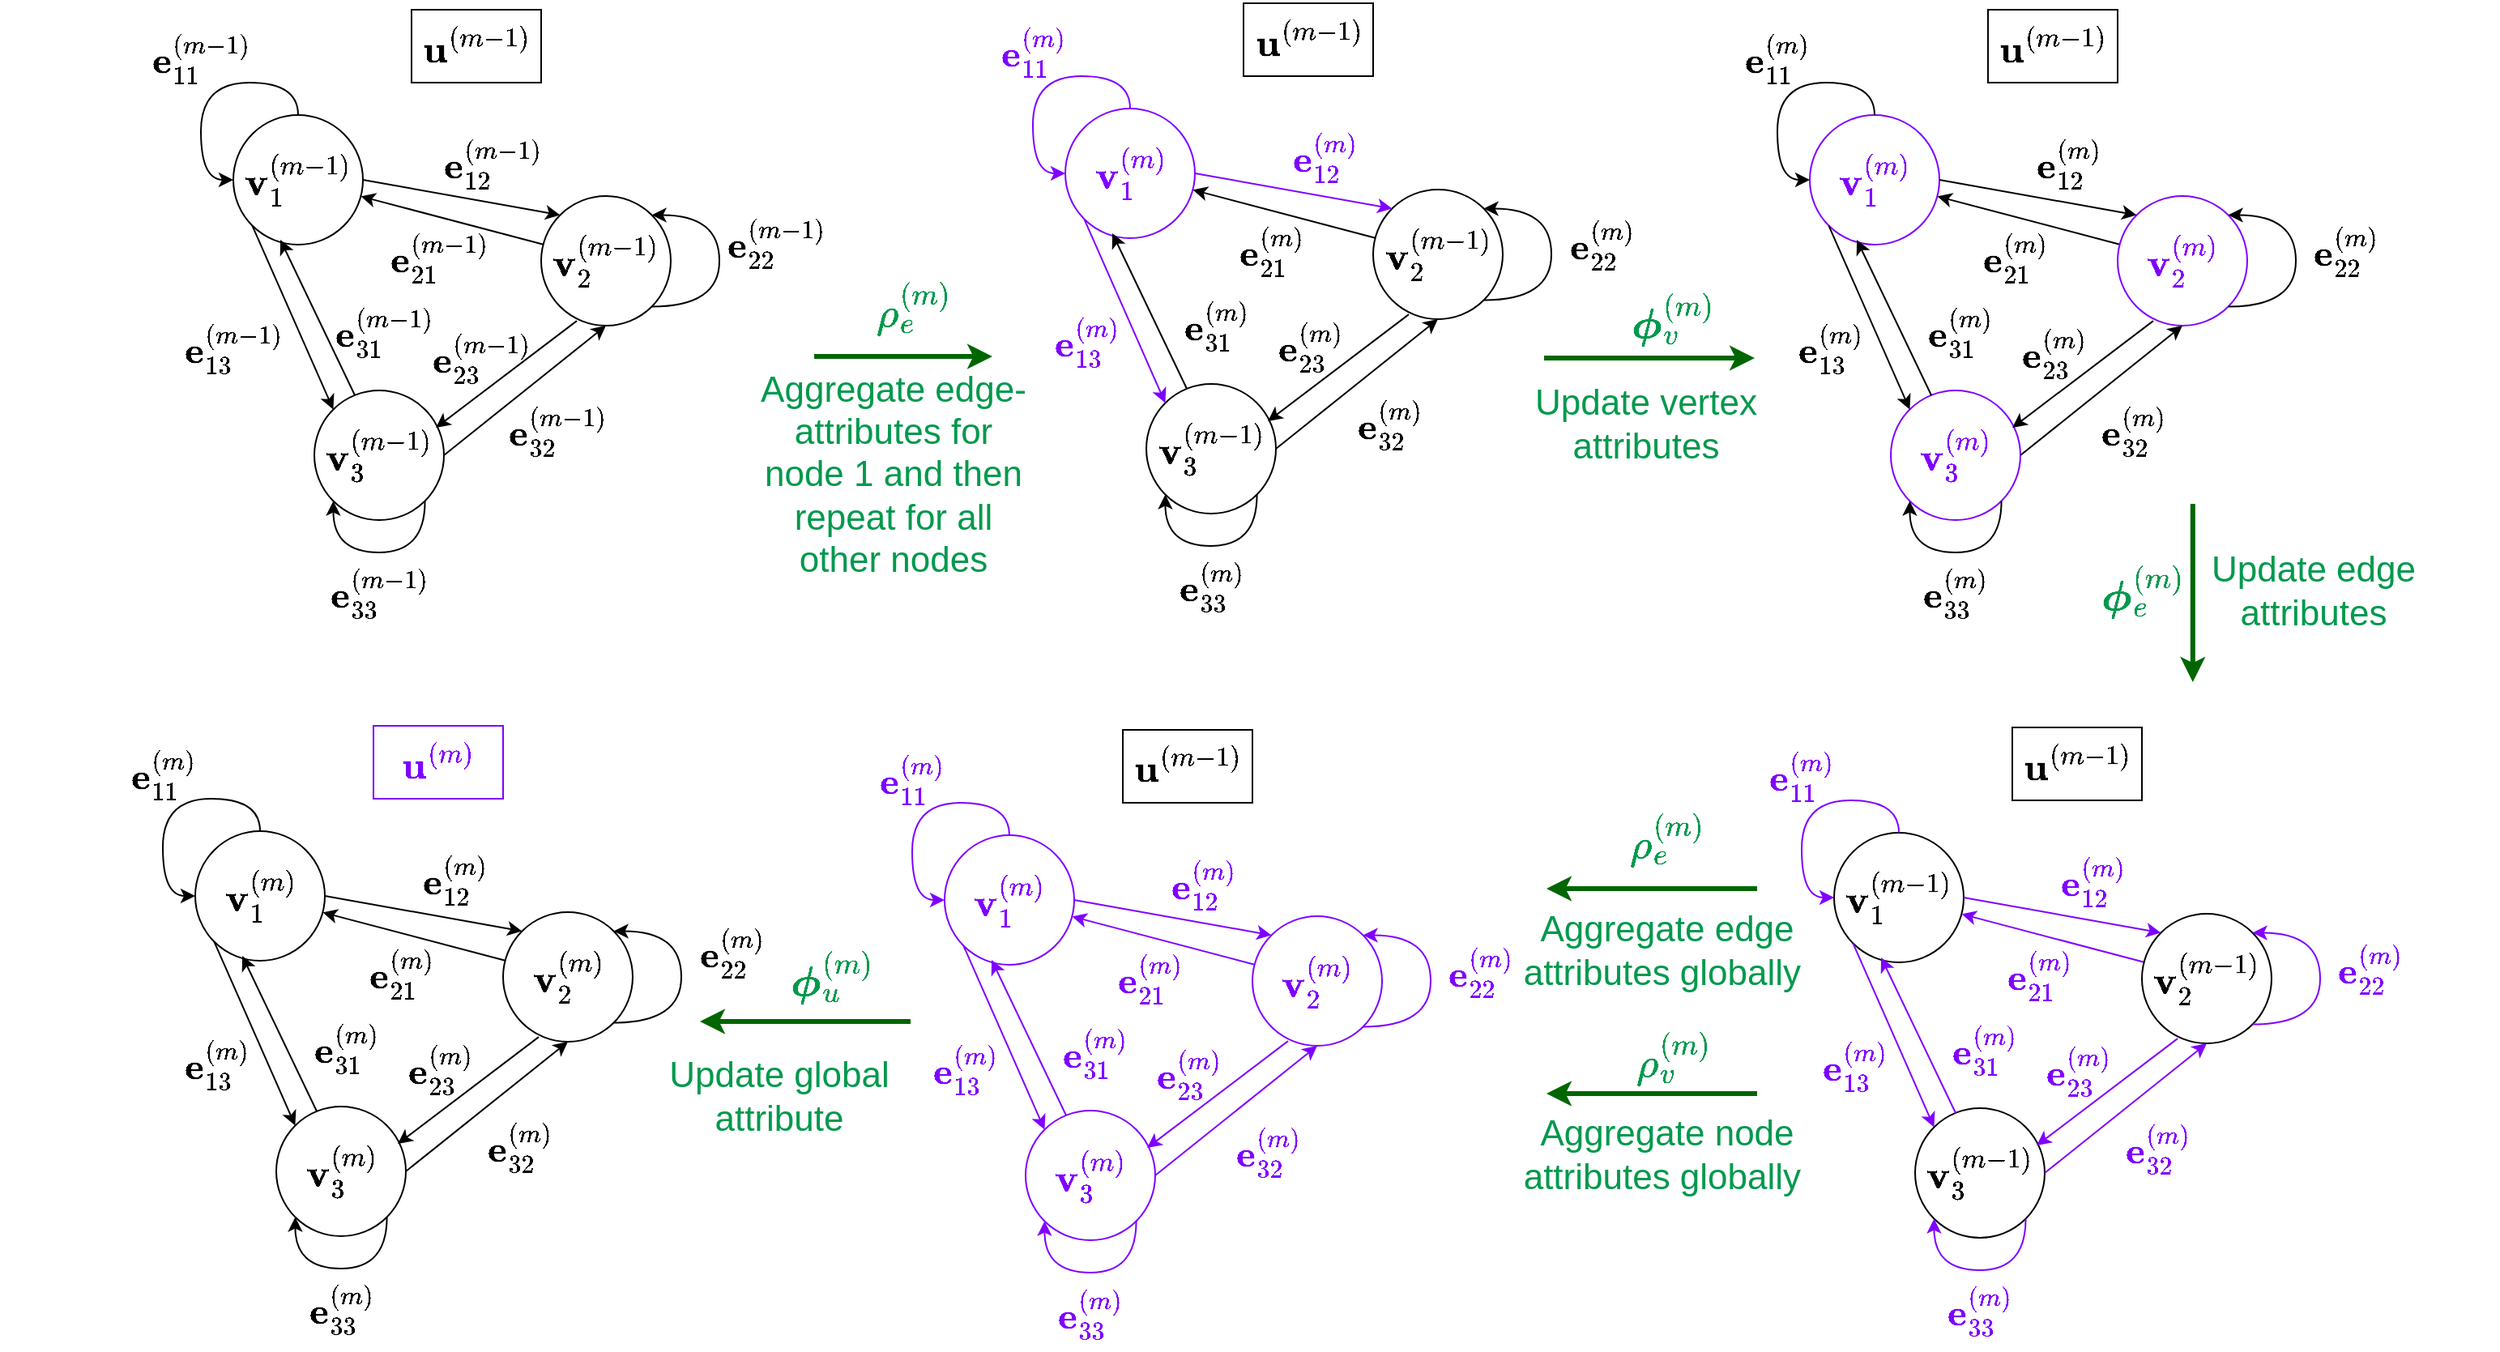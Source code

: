 <mxfile version="24.4.10" type="github">
  <diagram name="Page-1" id="AZxy98ZEpMkgl1GvsWEb">
    <mxGraphModel dx="2534" dy="858" grid="1" gridSize="10" guides="1" tooltips="1" connect="1" arrows="1" fold="1" page="1" pageScale="1" pageWidth="1100" pageHeight="850" math="0" shadow="0">
      <root>
        <mxCell id="0" />
        <mxCell id="1" parent="0" />
        <mxCell id="-Onj6DRPe2gzHji-W2CH-1" value="&lt;font style=&quot;font-size: 20px;&quot;&gt;$$\mathbf{v}^{(m-1)}_1&lt;br&gt;$$&lt;/font&gt;" style="ellipse;whiteSpace=wrap;html=1;aspect=fixed;" vertex="1" parent="1">
          <mxGeometry x="140" y="290" width="80" height="80" as="geometry" />
        </mxCell>
        <mxCell id="-Onj6DRPe2gzHji-W2CH-2" value="" style="rounded=0;orthogonalLoop=1;jettySize=auto;html=1;" edge="1" parent="1" source="-Onj6DRPe2gzHji-W2CH-3" target="-Onj6DRPe2gzHji-W2CH-1">
          <mxGeometry relative="1" as="geometry" />
        </mxCell>
        <mxCell id="-Onj6DRPe2gzHji-W2CH-3" value="&lt;font style=&quot;font-size: 20px;&quot;&gt;$$\mathbf{v}^{(m-1)}&lt;br&gt;_2$$&lt;/font&gt;" style="ellipse;whiteSpace=wrap;html=1;aspect=fixed;" vertex="1" parent="1">
          <mxGeometry x="330" y="340" width="80" height="80" as="geometry" />
        </mxCell>
        <mxCell id="-Onj6DRPe2gzHji-W2CH-4" value="&lt;font style=&quot;font-size: 20px;&quot;&gt;$$\mathbf{v}^{(m-1)}&lt;br&gt;_3$$&lt;/font&gt;" style="ellipse;whiteSpace=wrap;html=1;aspect=fixed;" vertex="1" parent="1">
          <mxGeometry x="190" y="460" width="80" height="80" as="geometry" />
        </mxCell>
        <mxCell id="-Onj6DRPe2gzHji-W2CH-5" style="edgeStyle=orthogonalEdgeStyle;orthogonalLoop=1;jettySize=auto;html=1;exitX=0.5;exitY=0;exitDx=0;exitDy=0;entryX=0;entryY=0.5;entryDx=0;entryDy=0;curved=1;" edge="1" parent="1" source="-Onj6DRPe2gzHji-W2CH-1" target="-Onj6DRPe2gzHji-W2CH-1">
          <mxGeometry relative="1" as="geometry">
            <Array as="points">
              <mxPoint x="180" y="270" />
              <mxPoint x="120" y="270" />
              <mxPoint x="120" y="330" />
            </Array>
          </mxGeometry>
        </mxCell>
        <mxCell id="-Onj6DRPe2gzHji-W2CH-6" style="edgeStyle=orthogonalEdgeStyle;orthogonalLoop=1;jettySize=auto;html=1;exitX=1;exitY=1;exitDx=0;exitDy=0;entryX=1;entryY=0;entryDx=0;entryDy=0;curved=1;" edge="1" parent="1" source="-Onj6DRPe2gzHji-W2CH-3" target="-Onj6DRPe2gzHji-W2CH-3">
          <mxGeometry relative="1" as="geometry">
            <Array as="points">
              <mxPoint x="440" y="408" />
              <mxPoint x="440" y="352" />
            </Array>
          </mxGeometry>
        </mxCell>
        <mxCell id="-Onj6DRPe2gzHji-W2CH-7" style="edgeStyle=orthogonalEdgeStyle;orthogonalLoop=1;jettySize=auto;html=1;exitX=1;exitY=1;exitDx=0;exitDy=0;entryX=0;entryY=1;entryDx=0;entryDy=0;curved=1;" edge="1" parent="1" source="-Onj6DRPe2gzHji-W2CH-4" target="-Onj6DRPe2gzHji-W2CH-4">
          <mxGeometry relative="1" as="geometry">
            <Array as="points">
              <mxPoint x="258" y="560" />
              <mxPoint x="202" y="560" />
            </Array>
          </mxGeometry>
        </mxCell>
        <mxCell id="-Onj6DRPe2gzHji-W2CH-8" value="" style="rounded=0;orthogonalLoop=1;jettySize=auto;html=1;entryX=0.363;entryY=1;entryDx=0;entryDy=0;exitX=0.313;exitY=0.075;exitDx=0;exitDy=0;exitPerimeter=0;entryPerimeter=0;" edge="1" parent="1">
          <mxGeometry relative="1" as="geometry">
            <mxPoint x="215.04" y="463" as="sourcePoint" />
            <mxPoint x="169.04" y="367" as="targetPoint" />
          </mxGeometry>
        </mxCell>
        <mxCell id="-Onj6DRPe2gzHji-W2CH-9" value="" style="rounded=0;orthogonalLoop=1;jettySize=auto;html=1;exitX=1;exitY=0.5;exitDx=0;exitDy=0;entryX=0.5;entryY=1;entryDx=0;entryDy=0;" edge="1" parent="1" source="-Onj6DRPe2gzHji-W2CH-4" target="-Onj6DRPe2gzHji-W2CH-3">
          <mxGeometry relative="1" as="geometry">
            <mxPoint x="402" y="500" as="sourcePoint" />
            <mxPoint x="290" y="470" as="targetPoint" />
          </mxGeometry>
        </mxCell>
        <mxCell id="-Onj6DRPe2gzHji-W2CH-10" value="" style="rounded=0;orthogonalLoop=1;jettySize=auto;html=1;exitX=0.275;exitY=0.963;exitDx=0;exitDy=0;exitPerimeter=0;entryX=0.938;entryY=0.288;entryDx=0;entryDy=0;entryPerimeter=0;" edge="1" parent="1" source="-Onj6DRPe2gzHji-W2CH-3" target="-Onj6DRPe2gzHji-W2CH-4">
          <mxGeometry relative="1" as="geometry">
            <mxPoint x="255" y="470" as="sourcePoint" />
            <mxPoint x="480" y="480" as="targetPoint" />
          </mxGeometry>
        </mxCell>
        <mxCell id="-Onj6DRPe2gzHji-W2CH-11" value="" style="rounded=0;orthogonalLoop=1;jettySize=auto;html=1;exitX=0;exitY=1;exitDx=0;exitDy=0;entryX=0;entryY=0;entryDx=0;entryDy=0;" edge="1" parent="1" source="-Onj6DRPe2gzHji-W2CH-1" target="-Onj6DRPe2gzHji-W2CH-4">
          <mxGeometry relative="1" as="geometry">
            <mxPoint x="121" y="410" as="sourcePoint" />
            <mxPoint x="40" y="477" as="targetPoint" />
          </mxGeometry>
        </mxCell>
        <mxCell id="-Onj6DRPe2gzHji-W2CH-12" value="" style="rounded=0;orthogonalLoop=1;jettySize=auto;html=1;exitX=1;exitY=0.5;exitDx=0;exitDy=0;entryX=0;entryY=0;entryDx=0;entryDy=0;" edge="1" parent="1" source="-Onj6DRPe2gzHji-W2CH-1" target="-Onj6DRPe2gzHji-W2CH-3">
          <mxGeometry relative="1" as="geometry">
            <mxPoint x="290" y="226" as="sourcePoint" />
            <mxPoint x="340" y="340" as="targetPoint" />
          </mxGeometry>
        </mxCell>
        <mxCell id="-Onj6DRPe2gzHji-W2CH-13" value="&lt;font style=&quot;font-size: 19px;&quot;&gt;$$\mathbf{e}^{(m-1)}&lt;br&gt;_{12}$$&lt;/font&gt;" style="text;html=1;strokeColor=none;fillColor=none;align=center;verticalAlign=middle;whiteSpace=wrap;rounded=0;strokeWidth=1;" vertex="1" parent="1">
          <mxGeometry x="270" y="305" width="60" height="30" as="geometry" />
        </mxCell>
        <mxCell id="-Onj6DRPe2gzHji-W2CH-14" value="&lt;font style=&quot;font-size: 19px;&quot;&gt;$$\mathbf{e}^{(m-1)}&lt;br&gt;_{21}$$&lt;/font&gt;" style="text;html=1;strokeColor=none;fillColor=none;align=center;verticalAlign=middle;whiteSpace=wrap;rounded=0;strokeWidth=1;" vertex="1" parent="1">
          <mxGeometry x="237" y="363" width="60" height="30" as="geometry" />
        </mxCell>
        <mxCell id="-Onj6DRPe2gzHji-W2CH-15" value="&lt;font style=&quot;font-size: 19px;&quot;&gt;$$\mathbf{e}^{(m-1)}&lt;br&gt;_{32}$$&lt;/font&gt;" style="text;html=1;strokeColor=none;fillColor=none;align=center;verticalAlign=middle;whiteSpace=wrap;rounded=0;strokeWidth=1;" vertex="1" parent="1">
          <mxGeometry x="310" y="470" width="60" height="30" as="geometry" />
        </mxCell>
        <mxCell id="-Onj6DRPe2gzHji-W2CH-16" value="&lt;font style=&quot;font-size: 19px;&quot;&gt;$$\mathbf{e}^{(m-1)}&lt;br&gt;_{23}$$&lt;/font&gt;" style="text;html=1;strokeColor=none;fillColor=none;align=center;verticalAlign=middle;whiteSpace=wrap;rounded=0;strokeWidth=1;" vertex="1" parent="1">
          <mxGeometry x="263" y="425" width="60" height="30" as="geometry" />
        </mxCell>
        <mxCell id="-Onj6DRPe2gzHji-W2CH-17" value="&lt;font style=&quot;font-size: 19px;&quot;&gt;$$\mathbf{e}^{(m-1)}&lt;br&gt;_{22}$$&lt;/font&gt;" style="text;html=1;strokeColor=none;fillColor=none;align=center;verticalAlign=middle;whiteSpace=wrap;rounded=0;strokeWidth=1;" vertex="1" parent="1">
          <mxGeometry x="445" y="354" width="60" height="30" as="geometry" />
        </mxCell>
        <mxCell id="-Onj6DRPe2gzHji-W2CH-18" value="&lt;font style=&quot;font-size: 19px;&quot;&gt;$$\mathbf{e}^{(m-1)}_{11}&lt;br&gt;$$&lt;/font&gt;" style="text;html=1;strokeColor=none;fillColor=none;align=center;verticalAlign=middle;whiteSpace=wrap;rounded=0;strokeWidth=1;" vertex="1" parent="1">
          <mxGeometry x="90" y="240" width="60" height="30" as="geometry" />
        </mxCell>
        <mxCell id="-Onj6DRPe2gzHji-W2CH-19" value="&lt;font style=&quot;font-size: 19px;&quot;&gt;$$\mathbf{e}^{(m-1)}&lt;br&gt;_{13}$$&lt;/font&gt;" style="text;html=1;strokeColor=none;fillColor=none;align=center;verticalAlign=middle;whiteSpace=wrap;rounded=0;strokeWidth=1;" vertex="1" parent="1">
          <mxGeometry x="110" y="419" width="60" height="30" as="geometry" />
        </mxCell>
        <mxCell id="-Onj6DRPe2gzHji-W2CH-20" value="&lt;font style=&quot;font-size: 19px;&quot;&gt;$$\mathbf{e}^{(m-1)}&lt;br&gt;_{31}$$&lt;/font&gt;" style="text;html=1;strokeColor=none;fillColor=none;align=center;verticalAlign=middle;whiteSpace=wrap;rounded=0;strokeWidth=1;" vertex="1" parent="1">
          <mxGeometry x="203" y="409" width="60" height="30" as="geometry" />
        </mxCell>
        <mxCell id="-Onj6DRPe2gzHji-W2CH-21" value="&lt;font style=&quot;font-size: 19px;&quot;&gt;$$\mathbf{e}^{(m-1)}&lt;br&gt;_{33}$$&lt;/font&gt;" style="text;html=1;strokeColor=none;fillColor=none;align=center;verticalAlign=middle;whiteSpace=wrap;rounded=0;strokeWidth=1;" vertex="1" parent="1">
          <mxGeometry x="200" y="570" width="60" height="30" as="geometry" />
        </mxCell>
        <mxCell id="-Onj6DRPe2gzHji-W2CH-22" value="" style="endArrow=classic;html=1;rounded=0;strokeColor=#006600;strokeWidth=3;fillColor=#dae8fc;fontSize=20;fontColor=#00994D;" edge="1" parent="1">
          <mxGeometry width="50" height="50" relative="1" as="geometry">
            <mxPoint x="1349.41" y="530" as="sourcePoint" />
            <mxPoint x="1349.41" y="640" as="targetPoint" />
          </mxGeometry>
        </mxCell>
        <mxCell id="-Onj6DRPe2gzHji-W2CH-23" value="&lt;font style=&quot;font-size: 22px;&quot;&gt;Update edge attributes&lt;/font&gt;" style="text;html=1;strokeColor=none;fillColor=none;align=center;verticalAlign=middle;whiteSpace=wrap;rounded=0;fontSize=22;fontColor=#00994D;" vertex="1" parent="1">
          <mxGeometry x="1354" y="569" width="140" height="30" as="geometry" />
        </mxCell>
        <mxCell id="-Onj6DRPe2gzHji-W2CH-24" value="&lt;font style=&quot;font-size: 22px;&quot;&gt;&lt;span style=&quot;background-color: initial; font-size: 22px;&quot;&gt;$$\boldsymbol{\phi}_e^{(m)}$$&lt;/span&gt;&lt;br style=&quot;font-size: 22px;&quot;&gt;&lt;/font&gt;" style="text;html=1;strokeColor=none;fillColor=none;align=center;verticalAlign=middle;whiteSpace=wrap;rounded=0;fontSize=22;fontColor=#00994D;" vertex="1" parent="1">
          <mxGeometry x="1289" y="583" width="60" height="30" as="geometry" />
        </mxCell>
        <mxCell id="-Onj6DRPe2gzHji-W2CH-25" value="" style="endArrow=classic;html=1;rounded=0;strokeColor=#006600;strokeWidth=3;fillColor=#dae8fc;fontSize=20;fontColor=#00994D;" edge="1" parent="1">
          <mxGeometry width="50" height="50" relative="1" as="geometry">
            <mxPoint x="498.5" y="439" as="sourcePoint" />
            <mxPoint x="608.5" y="439" as="targetPoint" />
          </mxGeometry>
        </mxCell>
        <mxCell id="-Onj6DRPe2gzHji-W2CH-26" value="&lt;font style=&quot;font-size: 22px;&quot;&gt;Aggregate edge-attributes for node 1 and then repeat for all other nodes&lt;/font&gt;" style="text;html=1;strokeColor=none;fillColor=none;align=center;verticalAlign=middle;whiteSpace=wrap;rounded=0;fontSize=22;fontColor=#00994D;" vertex="1" parent="1">
          <mxGeometry x="457.5" y="497" width="179" height="30" as="geometry" />
        </mxCell>
        <mxCell id="-Onj6DRPe2gzHji-W2CH-27" value="&lt;font style=&quot;font-size: 22px;&quot;&gt;$$\rho^{(m)}_{e}$$&lt;/font&gt;" style="text;html=1;strokeColor=none;fillColor=none;align=center;verticalAlign=middle;whiteSpace=wrap;rounded=0;fontSize=22;fontColor=#00994D;" vertex="1" parent="1">
          <mxGeometry x="529.75" y="395" width="60" height="30" as="geometry" />
        </mxCell>
        <mxCell id="-Onj6DRPe2gzHji-W2CH-28" value="" style="endArrow=classic;html=1;rounded=0;strokeColor=#006600;strokeWidth=3;fillColor=#dae8fc;fontColor=#00994D;" edge="1" parent="1">
          <mxGeometry width="50" height="50" relative="1" as="geometry">
            <mxPoint x="949" y="440" as="sourcePoint" />
            <mxPoint x="1079" y="440" as="targetPoint" />
          </mxGeometry>
        </mxCell>
        <mxCell id="-Onj6DRPe2gzHji-W2CH-29" value="&lt;font style=&quot;font-size: 22px;&quot;&gt;$$\boldsymbol{\phi}^{(m)}_{v}$$&lt;/font&gt;" style="text;html=1;strokeColor=none;fillColor=none;align=center;verticalAlign=middle;whiteSpace=wrap;rounded=0;fontSize=22;fontColor=#00994D;" vertex="1" parent="1">
          <mxGeometry x="999" y="401.5" width="60" height="30" as="geometry" />
        </mxCell>
        <mxCell id="-Onj6DRPe2gzHji-W2CH-30" value="&lt;font style=&quot;font-size: 22px;&quot;&gt;Update vertex attributes&lt;/font&gt;" style="text;html=1;strokeColor=none;fillColor=none;align=center;verticalAlign=middle;whiteSpace=wrap;rounded=0;fontSize=22;fontColor=#00994D;" vertex="1" parent="1">
          <mxGeometry x="939" y="466" width="145.5" height="30" as="geometry" />
        </mxCell>
        <mxCell id="-Onj6DRPe2gzHji-W2CH-31" value="" style="endArrow=classic;html=1;rounded=0;strokeColor=#006600;strokeWidth=3;fillColor=#dae8fc;fontColor=#00994D;" edge="1" parent="1">
          <mxGeometry width="50" height="50" relative="1" as="geometry">
            <mxPoint x="1080.5" y="767.5" as="sourcePoint" />
            <mxPoint x="950.5" y="767.5" as="targetPoint" />
          </mxGeometry>
        </mxCell>
        <mxCell id="-Onj6DRPe2gzHji-W2CH-32" value="&lt;font style=&quot;font-size: 22px;&quot;&gt;Aggregate edge attributes globally&amp;nbsp;&lt;/font&gt;" style="text;html=1;strokeColor=none;fillColor=none;align=center;verticalAlign=middle;whiteSpace=wrap;rounded=0;fontSize=22;fontColor=#00994D;" vertex="1" parent="1">
          <mxGeometry x="914.88" y="790.5" width="220.25" height="30" as="geometry" />
        </mxCell>
        <mxCell id="-Onj6DRPe2gzHji-W2CH-33" value="$$\rho^{(m)}_{v}$$" style="text;html=1;strokeColor=none;fillColor=none;align=center;verticalAlign=middle;whiteSpace=wrap;rounded=0;fontSize=22;fontColor=#00994D;" vertex="1" parent="1">
          <mxGeometry x="999" y="857.5" width="60" height="30" as="geometry" />
        </mxCell>
        <mxCell id="-Onj6DRPe2gzHji-W2CH-34" value="$$\rho^{(m)}_{e}$$" style="text;html=1;strokeColor=none;fillColor=none;align=center;verticalAlign=middle;whiteSpace=wrap;rounded=0;fontSize=22;fontColor=#00994D;" vertex="1" parent="1">
          <mxGeometry x="995" y="723" width="60" height="30" as="geometry" />
        </mxCell>
        <mxCell id="-Onj6DRPe2gzHji-W2CH-35" value="" style="endArrow=classic;html=1;rounded=0;strokeColor=#006600;strokeWidth=3;fillColor=#dae8fc;fontSize=20;fontColor=#00994D;" edge="1" parent="1">
          <mxGeometry width="50" height="50" relative="1" as="geometry">
            <mxPoint x="558" y="849.5" as="sourcePoint" />
            <mxPoint x="428" y="849.5" as="targetPoint" />
          </mxGeometry>
        </mxCell>
        <mxCell id="-Onj6DRPe2gzHji-W2CH-36" value="&lt;font style=&quot;font-size: 22px;&quot;&gt;Update global attribute&lt;/font&gt;" style="text;html=1;strokeColor=none;fillColor=none;align=center;verticalAlign=middle;whiteSpace=wrap;rounded=0;fontSize=22;fontColor=#00994D;" vertex="1" parent="1">
          <mxGeometry x="397" y="880.5" width="159.5" height="30" as="geometry" />
        </mxCell>
        <mxCell id="-Onj6DRPe2gzHji-W2CH-37" value="$$\boldsymbol{\phi}_u^{(m)}$$" style="text;html=1;strokeColor=none;fillColor=none;align=center;verticalAlign=middle;whiteSpace=wrap;rounded=0;fontSize=22;fontColor=#00994D;" vertex="1" parent="1">
          <mxGeometry x="479.5" y="807.5" width="60" height="30" as="geometry" />
        </mxCell>
        <mxCell id="-Onj6DRPe2gzHji-W2CH-38" value="$$\mathbf{u}^{(m-1)}$$" style="rounded=0;whiteSpace=wrap;html=1;fontSize=20;" vertex="1" parent="1">
          <mxGeometry x="250" y="225" width="80" height="45" as="geometry" />
        </mxCell>
        <mxCell id="-Onj6DRPe2gzHji-W2CH-39" value="&lt;font style=&quot;font-size: 20px;&quot;&gt;$$\mathbf{v}^{(m-1)}_1&lt;br&gt;$$&lt;/font&gt;" style="ellipse;whiteSpace=wrap;html=1;aspect=fixed;" vertex="1" parent="1">
          <mxGeometry x="1128" y="733" width="80" height="80" as="geometry" />
        </mxCell>
        <mxCell id="-Onj6DRPe2gzHji-W2CH-40" value="" style="rounded=0;orthogonalLoop=1;jettySize=auto;html=1;strokeColor=#7F00FF;" edge="1" parent="1" source="-Onj6DRPe2gzHji-W2CH-41" target="-Onj6DRPe2gzHji-W2CH-39">
          <mxGeometry relative="1" as="geometry" />
        </mxCell>
        <mxCell id="-Onj6DRPe2gzHji-W2CH-41" value="&lt;font style=&quot;font-size: 20px;&quot;&gt;$$\mathbf{v}^{(m-1)}&lt;br&gt;_2$$&lt;/font&gt;" style="ellipse;whiteSpace=wrap;html=1;aspect=fixed;" vertex="1" parent="1">
          <mxGeometry x="1318" y="783" width="80" height="80" as="geometry" />
        </mxCell>
        <mxCell id="-Onj6DRPe2gzHji-W2CH-42" value="&lt;font style=&quot;font-size: 20px;&quot;&gt;$$\mathbf{v}^{(m-1)}&lt;br&gt;_3$$&lt;/font&gt;" style="ellipse;whiteSpace=wrap;html=1;aspect=fixed;" vertex="1" parent="1">
          <mxGeometry x="1178" y="903" width="80" height="80" as="geometry" />
        </mxCell>
        <mxCell id="-Onj6DRPe2gzHji-W2CH-43" style="edgeStyle=orthogonalEdgeStyle;orthogonalLoop=1;jettySize=auto;html=1;exitX=0.5;exitY=0;exitDx=0;exitDy=0;entryX=0;entryY=0.5;entryDx=0;entryDy=0;curved=1;strokeColor=#7F00FF;" edge="1" parent="1" source="-Onj6DRPe2gzHji-W2CH-39" target="-Onj6DRPe2gzHji-W2CH-39">
          <mxGeometry relative="1" as="geometry">
            <Array as="points">
              <mxPoint x="1168" y="713" />
              <mxPoint x="1108" y="713" />
              <mxPoint x="1108" y="773" />
            </Array>
          </mxGeometry>
        </mxCell>
        <mxCell id="-Onj6DRPe2gzHji-W2CH-44" style="edgeStyle=orthogonalEdgeStyle;orthogonalLoop=1;jettySize=auto;html=1;exitX=1;exitY=1;exitDx=0;exitDy=0;entryX=1;entryY=0;entryDx=0;entryDy=0;curved=1;strokeColor=#7F00FF;" edge="1" parent="1" source="-Onj6DRPe2gzHji-W2CH-41" target="-Onj6DRPe2gzHji-W2CH-41">
          <mxGeometry relative="1" as="geometry">
            <Array as="points">
              <mxPoint x="1428" y="851" />
              <mxPoint x="1428" y="795" />
            </Array>
          </mxGeometry>
        </mxCell>
        <mxCell id="-Onj6DRPe2gzHji-W2CH-45" style="edgeStyle=orthogonalEdgeStyle;orthogonalLoop=1;jettySize=auto;html=1;exitX=1;exitY=1;exitDx=0;exitDy=0;entryX=0;entryY=1;entryDx=0;entryDy=0;curved=1;strokeColor=#7F00FF;" edge="1" parent="1" source="-Onj6DRPe2gzHji-W2CH-42" target="-Onj6DRPe2gzHji-W2CH-42">
          <mxGeometry relative="1" as="geometry">
            <Array as="points">
              <mxPoint x="1246" y="1003" />
              <mxPoint x="1190" y="1003" />
            </Array>
          </mxGeometry>
        </mxCell>
        <mxCell id="-Onj6DRPe2gzHji-W2CH-46" value="" style="rounded=0;orthogonalLoop=1;jettySize=auto;html=1;entryX=0.363;entryY=1;entryDx=0;entryDy=0;exitX=0.313;exitY=0.075;exitDx=0;exitDy=0;exitPerimeter=0;entryPerimeter=0;strokeColor=#7F00FF;" edge="1" parent="1">
          <mxGeometry relative="1" as="geometry">
            <mxPoint x="1203.04" y="906" as="sourcePoint" />
            <mxPoint x="1157.04" y="810" as="targetPoint" />
          </mxGeometry>
        </mxCell>
        <mxCell id="-Onj6DRPe2gzHji-W2CH-47" value="" style="rounded=0;orthogonalLoop=1;jettySize=auto;html=1;exitX=1;exitY=0.5;exitDx=0;exitDy=0;entryX=0.5;entryY=1;entryDx=0;entryDy=0;strokeColor=#7F00FF;" edge="1" parent="1" source="-Onj6DRPe2gzHji-W2CH-42" target="-Onj6DRPe2gzHji-W2CH-41">
          <mxGeometry relative="1" as="geometry">
            <mxPoint x="1390" y="943" as="sourcePoint" />
            <mxPoint x="1278" y="913" as="targetPoint" />
          </mxGeometry>
        </mxCell>
        <mxCell id="-Onj6DRPe2gzHji-W2CH-48" value="" style="rounded=0;orthogonalLoop=1;jettySize=auto;html=1;exitX=0.275;exitY=0.963;exitDx=0;exitDy=0;exitPerimeter=0;entryX=0.938;entryY=0.288;entryDx=0;entryDy=0;entryPerimeter=0;strokeColor=#7F00FF;" edge="1" parent="1" source="-Onj6DRPe2gzHji-W2CH-41" target="-Onj6DRPe2gzHji-W2CH-42">
          <mxGeometry relative="1" as="geometry">
            <mxPoint x="1243" y="913" as="sourcePoint" />
            <mxPoint x="1468" y="923" as="targetPoint" />
          </mxGeometry>
        </mxCell>
        <mxCell id="-Onj6DRPe2gzHji-W2CH-49" value="" style="rounded=0;orthogonalLoop=1;jettySize=auto;html=1;exitX=0;exitY=1;exitDx=0;exitDy=0;entryX=0;entryY=0;entryDx=0;entryDy=0;strokeColor=#7F00FF;" edge="1" parent="1" source="-Onj6DRPe2gzHji-W2CH-39" target="-Onj6DRPe2gzHji-W2CH-42">
          <mxGeometry relative="1" as="geometry">
            <mxPoint x="1109" y="853" as="sourcePoint" />
            <mxPoint x="1028" y="920" as="targetPoint" />
          </mxGeometry>
        </mxCell>
        <mxCell id="-Onj6DRPe2gzHji-W2CH-50" value="" style="rounded=0;orthogonalLoop=1;jettySize=auto;html=1;exitX=1;exitY=0.5;exitDx=0;exitDy=0;entryX=0;entryY=0;entryDx=0;entryDy=0;strokeColor=#7F00FF;" edge="1" parent="1" source="-Onj6DRPe2gzHji-W2CH-39" target="-Onj6DRPe2gzHji-W2CH-41">
          <mxGeometry relative="1" as="geometry">
            <mxPoint x="1278" y="669" as="sourcePoint" />
            <mxPoint x="1328" y="783" as="targetPoint" />
          </mxGeometry>
        </mxCell>
        <mxCell id="-Onj6DRPe2gzHji-W2CH-51" value="&lt;font style=&quot;font-size: 19px;&quot;&gt;$$\mathbf{e}^{(m)}&lt;br&gt;_{12}$$&lt;/font&gt;" style="text;html=1;strokeColor=none;fillColor=none;align=center;verticalAlign=middle;whiteSpace=wrap;rounded=0;strokeWidth=1;fontColor=#7F00FF;" vertex="1" parent="1">
          <mxGeometry x="1258" y="748" width="60" height="30" as="geometry" />
        </mxCell>
        <mxCell id="-Onj6DRPe2gzHji-W2CH-52" value="&lt;font style=&quot;font-size: 19px;&quot;&gt;$$\mathbf{e}^{(m)}&lt;br&gt;_{21}$$&lt;/font&gt;" style="text;html=1;strokeColor=none;fillColor=none;align=center;verticalAlign=middle;whiteSpace=wrap;rounded=0;strokeWidth=1;fontColor=#7F00FF;" vertex="1" parent="1">
          <mxGeometry x="1225" y="806" width="60" height="30" as="geometry" />
        </mxCell>
        <mxCell id="-Onj6DRPe2gzHji-W2CH-53" value="&lt;font style=&quot;font-size: 19px;&quot;&gt;$$\mathbf{e}^{(m)}&lt;br&gt;_{32}$$&lt;/font&gt;" style="text;html=1;strokeColor=none;fillColor=none;align=center;verticalAlign=middle;whiteSpace=wrap;rounded=0;strokeWidth=1;fontColor=#7F00FF;" vertex="1" parent="1">
          <mxGeometry x="1298" y="913" width="60" height="30" as="geometry" />
        </mxCell>
        <mxCell id="-Onj6DRPe2gzHji-W2CH-54" value="&lt;font style=&quot;font-size: 19px;&quot;&gt;$$\mathbf{e}^{(m)}&lt;br&gt;_{23}$$&lt;/font&gt;" style="text;html=1;strokeColor=none;fillColor=none;align=center;verticalAlign=middle;whiteSpace=wrap;rounded=0;strokeWidth=1;fontColor=#7F00FF;" vertex="1" parent="1">
          <mxGeometry x="1249" y="865" width="60" height="30" as="geometry" />
        </mxCell>
        <mxCell id="-Onj6DRPe2gzHji-W2CH-55" value="&lt;font style=&quot;font-size: 19px;&quot;&gt;$$\mathbf{e}^{(m)}&lt;br&gt;_{22}$$&lt;/font&gt;" style="text;html=1;strokeColor=none;fillColor=none;align=center;verticalAlign=middle;whiteSpace=wrap;rounded=0;strokeWidth=1;fontColor=#7F00FF;" vertex="1" parent="1">
          <mxGeometry x="1429" y="802" width="60" height="30" as="geometry" />
        </mxCell>
        <mxCell id="-Onj6DRPe2gzHji-W2CH-56" value="&lt;font style=&quot;font-size: 19px;&quot;&gt;$$\mathbf{e}^{(m)}_{11}&lt;br&gt;$$&lt;/font&gt;" style="text;html=1;strokeColor=none;fillColor=none;align=center;verticalAlign=middle;whiteSpace=wrap;rounded=0;strokeWidth=1;fontColor=#7F00FF;" vertex="1" parent="1">
          <mxGeometry x="1078" y="683" width="60" height="30" as="geometry" />
        </mxCell>
        <mxCell id="-Onj6DRPe2gzHji-W2CH-57" value="&lt;font style=&quot;font-size: 19px;&quot;&gt;$$\mathbf{e}^{(m)}&lt;br&gt;_{13}$$&lt;/font&gt;" style="text;html=1;strokeColor=none;fillColor=none;align=center;verticalAlign=middle;whiteSpace=wrap;rounded=0;strokeWidth=1;fontColor=#7F00FF;" vertex="1" parent="1">
          <mxGeometry x="1111" y="862" width="60" height="30" as="geometry" />
        </mxCell>
        <mxCell id="-Onj6DRPe2gzHji-W2CH-58" value="&lt;font style=&quot;font-size: 19px;&quot;&gt;$$\mathbf{e}^{(m)}&lt;br&gt;_{31}$$&lt;/font&gt;" style="text;html=1;strokeColor=none;fillColor=none;align=center;verticalAlign=middle;whiteSpace=wrap;rounded=0;strokeWidth=1;fontColor=#7F00FF;" vertex="1" parent="1">
          <mxGeometry x="1191" y="852" width="60" height="30" as="geometry" />
        </mxCell>
        <mxCell id="-Onj6DRPe2gzHji-W2CH-59" value="&lt;font style=&quot;font-size: 19px;&quot;&gt;$$\mathbf{e}^{(m)}&lt;br&gt;_{33}$$&lt;/font&gt;" style="text;html=1;strokeColor=none;fillColor=none;align=center;verticalAlign=middle;whiteSpace=wrap;rounded=0;strokeWidth=1;fontColor=#7F00FF;" vertex="1" parent="1">
          <mxGeometry x="1188" y="1013" width="60" height="30" as="geometry" />
        </mxCell>
        <mxCell id="-Onj6DRPe2gzHji-W2CH-60" value="$$\mathbf{u}^{(m-1)}$$" style="rounded=0;whiteSpace=wrap;html=1;fontSize=20;" vertex="1" parent="1">
          <mxGeometry x="1238" y="668" width="80" height="45" as="geometry" />
        </mxCell>
        <mxCell id="-Onj6DRPe2gzHji-W2CH-61" value="&lt;font style=&quot;font-size: 20px;&quot;&gt;$$\mathbf{v}^{(m)}_1&lt;br&gt;$$&lt;/font&gt;" style="ellipse;whiteSpace=wrap;html=1;aspect=fixed;fontColor=#7F00FF;strokeColor=#7F00FF;" vertex="1" parent="1">
          <mxGeometry x="653.5" y="286" width="80" height="80" as="geometry" />
        </mxCell>
        <mxCell id="-Onj6DRPe2gzHji-W2CH-62" value="" style="rounded=0;orthogonalLoop=1;jettySize=auto;html=1;strokeColor=#000000;fontColor=#000000;" edge="1" parent="1" source="-Onj6DRPe2gzHji-W2CH-63" target="-Onj6DRPe2gzHji-W2CH-61">
          <mxGeometry relative="1" as="geometry" />
        </mxCell>
        <mxCell id="-Onj6DRPe2gzHji-W2CH-63" value="&lt;font style=&quot;font-size: 20px;&quot;&gt;$$\mathbf{v}^{(m-1)}&lt;br&gt;_2$$&lt;/font&gt;" style="ellipse;whiteSpace=wrap;html=1;aspect=fixed;fontColor=#000000;" vertex="1" parent="1">
          <mxGeometry x="843.5" y="336" width="80" height="80" as="geometry" />
        </mxCell>
        <mxCell id="-Onj6DRPe2gzHji-W2CH-64" value="&lt;font style=&quot;font-size: 20px;&quot;&gt;$$\mathbf{v}^{(m-1)}&lt;br&gt;_3$$&lt;/font&gt;" style="ellipse;whiteSpace=wrap;html=1;aspect=fixed;fontColor=#000000;" vertex="1" parent="1">
          <mxGeometry x="703.5" y="456" width="80" height="80" as="geometry" />
        </mxCell>
        <mxCell id="-Onj6DRPe2gzHji-W2CH-65" style="edgeStyle=orthogonalEdgeStyle;orthogonalLoop=1;jettySize=auto;html=1;exitX=0.5;exitY=0;exitDx=0;exitDy=0;entryX=0;entryY=0.5;entryDx=0;entryDy=0;curved=1;strokeColor=#7F00FF;fontColor=#000000;" edge="1" parent="1" source="-Onj6DRPe2gzHji-W2CH-61" target="-Onj6DRPe2gzHji-W2CH-61">
          <mxGeometry relative="1" as="geometry">
            <Array as="points">
              <mxPoint x="693.5" y="266" />
              <mxPoint x="633.5" y="266" />
              <mxPoint x="633.5" y="326" />
            </Array>
          </mxGeometry>
        </mxCell>
        <mxCell id="-Onj6DRPe2gzHji-W2CH-66" style="edgeStyle=orthogonalEdgeStyle;orthogonalLoop=1;jettySize=auto;html=1;exitX=1;exitY=1;exitDx=0;exitDy=0;entryX=1;entryY=0;entryDx=0;entryDy=0;curved=1;strokeColor=#000000;fontColor=#000000;" edge="1" parent="1" source="-Onj6DRPe2gzHji-W2CH-63" target="-Onj6DRPe2gzHji-W2CH-63">
          <mxGeometry relative="1" as="geometry">
            <Array as="points">
              <mxPoint x="953.5" y="404" />
              <mxPoint x="953.5" y="348" />
            </Array>
          </mxGeometry>
        </mxCell>
        <mxCell id="-Onj6DRPe2gzHji-W2CH-67" style="edgeStyle=orthogonalEdgeStyle;orthogonalLoop=1;jettySize=auto;html=1;exitX=1;exitY=1;exitDx=0;exitDy=0;entryX=0;entryY=1;entryDx=0;entryDy=0;curved=1;strokeColor=#000000;fontColor=#000000;" edge="1" parent="1" source="-Onj6DRPe2gzHji-W2CH-64" target="-Onj6DRPe2gzHji-W2CH-64">
          <mxGeometry relative="1" as="geometry">
            <Array as="points">
              <mxPoint x="771.5" y="556" />
              <mxPoint x="715.5" y="556" />
            </Array>
          </mxGeometry>
        </mxCell>
        <mxCell id="-Onj6DRPe2gzHji-W2CH-68" value="" style="rounded=0;orthogonalLoop=1;jettySize=auto;html=1;entryX=0.363;entryY=1;entryDx=0;entryDy=0;exitX=0.313;exitY=0.075;exitDx=0;exitDy=0;exitPerimeter=0;entryPerimeter=0;strokeColor=#000000;fontColor=#000000;" edge="1" parent="1">
          <mxGeometry relative="1" as="geometry">
            <mxPoint x="728.54" y="459" as="sourcePoint" />
            <mxPoint x="682.54" y="363" as="targetPoint" />
          </mxGeometry>
        </mxCell>
        <mxCell id="-Onj6DRPe2gzHji-W2CH-69" value="" style="rounded=0;orthogonalLoop=1;jettySize=auto;html=1;exitX=1;exitY=0.5;exitDx=0;exitDy=0;entryX=0.5;entryY=1;entryDx=0;entryDy=0;strokeColor=#000000;fontColor=#000000;" edge="1" parent="1" source="-Onj6DRPe2gzHji-W2CH-64" target="-Onj6DRPe2gzHji-W2CH-63">
          <mxGeometry relative="1" as="geometry">
            <mxPoint x="915.5" y="496" as="sourcePoint" />
            <mxPoint x="803.5" y="466" as="targetPoint" />
          </mxGeometry>
        </mxCell>
        <mxCell id="-Onj6DRPe2gzHji-W2CH-70" value="" style="rounded=0;orthogonalLoop=1;jettySize=auto;html=1;exitX=0.275;exitY=0.963;exitDx=0;exitDy=0;exitPerimeter=0;entryX=0.938;entryY=0.288;entryDx=0;entryDy=0;entryPerimeter=0;strokeColor=#000000;fontColor=#000000;" edge="1" parent="1" source="-Onj6DRPe2gzHji-W2CH-63" target="-Onj6DRPe2gzHji-W2CH-64">
          <mxGeometry relative="1" as="geometry">
            <mxPoint x="768.5" y="466" as="sourcePoint" />
            <mxPoint x="993.5" y="476" as="targetPoint" />
          </mxGeometry>
        </mxCell>
        <mxCell id="-Onj6DRPe2gzHji-W2CH-71" value="" style="rounded=0;orthogonalLoop=1;jettySize=auto;html=1;exitX=0;exitY=1;exitDx=0;exitDy=0;entryX=0;entryY=0;entryDx=0;entryDy=0;strokeColor=#7F00FF;fontColor=#7F00FF;" edge="1" parent="1" source="-Onj6DRPe2gzHji-W2CH-61" target="-Onj6DRPe2gzHji-W2CH-64">
          <mxGeometry relative="1" as="geometry">
            <mxPoint x="634.5" y="406" as="sourcePoint" />
            <mxPoint x="553.5" y="473" as="targetPoint" />
          </mxGeometry>
        </mxCell>
        <mxCell id="-Onj6DRPe2gzHji-W2CH-72" value="" style="rounded=0;orthogonalLoop=1;jettySize=auto;html=1;exitX=1;exitY=0.5;exitDx=0;exitDy=0;entryX=0;entryY=0;entryDx=0;entryDy=0;strokeColor=#7F00FF;fontColor=#7F00FF;" edge="1" parent="1" source="-Onj6DRPe2gzHji-W2CH-61" target="-Onj6DRPe2gzHji-W2CH-63">
          <mxGeometry relative="1" as="geometry">
            <mxPoint x="803.5" y="222" as="sourcePoint" />
            <mxPoint x="853.5" y="336" as="targetPoint" />
          </mxGeometry>
        </mxCell>
        <mxCell id="-Onj6DRPe2gzHji-W2CH-73" value="&lt;font style=&quot;font-size: 19px;&quot;&gt;$$\mathbf{e}^{(m)}&lt;br&gt;_{12}$$&lt;/font&gt;" style="text;html=1;strokeColor=none;fillColor=none;align=center;verticalAlign=middle;whiteSpace=wrap;rounded=0;strokeWidth=1;fontColor=#7F00FF;" vertex="1" parent="1">
          <mxGeometry x="783.5" y="301" width="60" height="30" as="geometry" />
        </mxCell>
        <mxCell id="-Onj6DRPe2gzHji-W2CH-74" value="&lt;font style=&quot;font-size: 19px;&quot;&gt;$$\mathbf{e}^{(m)}&lt;br&gt;_{21}$$&lt;/font&gt;" style="text;html=1;strokeColor=none;fillColor=none;align=center;verticalAlign=middle;whiteSpace=wrap;rounded=0;strokeWidth=1;fontColor=#000000;" vertex="1" parent="1">
          <mxGeometry x="750.5" y="359" width="60" height="30" as="geometry" />
        </mxCell>
        <mxCell id="-Onj6DRPe2gzHji-W2CH-75" value="&lt;font style=&quot;font-size: 19px;&quot;&gt;$$\mathbf{e}^{(m)}&lt;br&gt;_{32}$$&lt;/font&gt;" style="text;html=1;strokeColor=none;fillColor=none;align=center;verticalAlign=middle;whiteSpace=wrap;rounded=0;strokeWidth=1;fontColor=#000000;" vertex="1" parent="1">
          <mxGeometry x="823.5" y="466" width="60" height="30" as="geometry" />
        </mxCell>
        <mxCell id="-Onj6DRPe2gzHji-W2CH-76" value="&lt;font style=&quot;font-size: 19px;&quot;&gt;$$\mathbf{e}^{(m)}&lt;br&gt;_{23}$$&lt;/font&gt;" style="text;html=1;strokeColor=none;fillColor=none;align=center;verticalAlign=middle;whiteSpace=wrap;rounded=0;strokeWidth=1;fontColor=#000000;" vertex="1" parent="1">
          <mxGeometry x="774.5" y="418" width="60" height="30" as="geometry" />
        </mxCell>
        <mxCell id="-Onj6DRPe2gzHji-W2CH-77" value="&lt;font style=&quot;font-size: 19px;&quot;&gt;$$\mathbf{e}^{(m)}&lt;br&gt;_{22}$$&lt;/font&gt;" style="text;html=1;strokeColor=none;fillColor=none;align=center;verticalAlign=middle;whiteSpace=wrap;rounded=0;strokeWidth=1;fontColor=#000000;" vertex="1" parent="1">
          <mxGeometry x="954.5" y="355" width="60" height="30" as="geometry" />
        </mxCell>
        <mxCell id="-Onj6DRPe2gzHji-W2CH-78" value="&lt;font style=&quot;font-size: 19px;&quot;&gt;$$\mathbf{e}^{(m)}_{11}&lt;br&gt;$$&lt;/font&gt;" style="text;html=1;strokeColor=none;fillColor=none;align=center;verticalAlign=middle;whiteSpace=wrap;rounded=0;strokeWidth=1;fontColor=#7F00FF;" vertex="1" parent="1">
          <mxGeometry x="603.5" y="236" width="60" height="30" as="geometry" />
        </mxCell>
        <mxCell id="-Onj6DRPe2gzHji-W2CH-79" value="&lt;font style=&quot;font-size: 19px;&quot;&gt;$$\mathbf{e}^{(m)}&lt;br&gt;_{13}$$&lt;/font&gt;" style="text;html=1;strokeColor=none;fillColor=none;align=center;verticalAlign=middle;whiteSpace=wrap;rounded=0;strokeWidth=1;fontColor=#7F00FF;" vertex="1" parent="1">
          <mxGeometry x="636.5" y="415" width="60" height="30" as="geometry" />
        </mxCell>
        <mxCell id="-Onj6DRPe2gzHji-W2CH-80" value="&lt;font style=&quot;font-size: 19px;&quot;&gt;$$\mathbf{e}^{(m)}&lt;br&gt;_{31}$$&lt;/font&gt;" style="text;html=1;strokeColor=none;fillColor=none;align=center;verticalAlign=middle;whiteSpace=wrap;rounded=0;strokeWidth=1;fontColor=#000000;" vertex="1" parent="1">
          <mxGeometry x="716.5" y="405" width="60" height="30" as="geometry" />
        </mxCell>
        <mxCell id="-Onj6DRPe2gzHji-W2CH-81" value="&lt;font style=&quot;font-size: 19px;&quot;&gt;$$\mathbf{e}^{(m)}&lt;br&gt;_{33}$$&lt;/font&gt;" style="text;html=1;strokeColor=none;fillColor=none;align=center;verticalAlign=middle;whiteSpace=wrap;rounded=0;strokeWidth=1;fontColor=#000000;" vertex="1" parent="1">
          <mxGeometry x="713.5" y="566" width="60" height="30" as="geometry" />
        </mxCell>
        <mxCell id="-Onj6DRPe2gzHji-W2CH-82" value="$$\mathbf{u}^{(m-1)}$$" style="rounded=0;whiteSpace=wrap;html=1;fontSize=20;fontColor=#000000;" vertex="1" parent="1">
          <mxGeometry x="763.5" y="221" width="80" height="45" as="geometry" />
        </mxCell>
        <mxCell id="-Onj6DRPe2gzHji-W2CH-83" value="&lt;font style=&quot;font-size: 20px;&quot;&gt;$$\mathbf{v}^{(m)}_1&lt;br&gt;$$&lt;/font&gt;" style="ellipse;whiteSpace=wrap;html=1;aspect=fixed;fontColor=#7F00FF;strokeColor=#7F00FF;" vertex="1" parent="1">
          <mxGeometry x="1113" y="290" width="80" height="80" as="geometry" />
        </mxCell>
        <mxCell id="-Onj6DRPe2gzHji-W2CH-84" value="" style="rounded=0;orthogonalLoop=1;jettySize=auto;html=1;strokeColor=#000000;fontColor=#000000;" edge="1" parent="1" source="-Onj6DRPe2gzHji-W2CH-85" target="-Onj6DRPe2gzHji-W2CH-83">
          <mxGeometry relative="1" as="geometry" />
        </mxCell>
        <mxCell id="-Onj6DRPe2gzHji-W2CH-85" value="&lt;font style=&quot;font-size: 20px;&quot;&gt;$$\mathbf{v}^{(m)}&lt;br&gt;_2$$&lt;/font&gt;" style="ellipse;whiteSpace=wrap;html=1;aspect=fixed;fontColor=#7F00FF;strokeColor=#7F00FF;" vertex="1" parent="1">
          <mxGeometry x="1303" y="340" width="80" height="80" as="geometry" />
        </mxCell>
        <mxCell id="-Onj6DRPe2gzHji-W2CH-86" value="&lt;font style=&quot;font-size: 20px;&quot;&gt;$$\mathbf{v}^{(m)}&lt;br&gt;_3$$&lt;/font&gt;" style="ellipse;whiteSpace=wrap;html=1;aspect=fixed;fontColor=#7F00FF;strokeColor=#7F00FF;" vertex="1" parent="1">
          <mxGeometry x="1163" y="460" width="80" height="80" as="geometry" />
        </mxCell>
        <mxCell id="-Onj6DRPe2gzHji-W2CH-87" style="edgeStyle=orthogonalEdgeStyle;orthogonalLoop=1;jettySize=auto;html=1;exitX=0.5;exitY=0;exitDx=0;exitDy=0;entryX=0;entryY=0.5;entryDx=0;entryDy=0;curved=1;strokeColor=#000000;fontColor=#000000;" edge="1" parent="1" source="-Onj6DRPe2gzHji-W2CH-83" target="-Onj6DRPe2gzHji-W2CH-83">
          <mxGeometry relative="1" as="geometry">
            <Array as="points">
              <mxPoint x="1153" y="270" />
              <mxPoint x="1093" y="270" />
              <mxPoint x="1093" y="330" />
            </Array>
          </mxGeometry>
        </mxCell>
        <mxCell id="-Onj6DRPe2gzHji-W2CH-88" style="edgeStyle=orthogonalEdgeStyle;orthogonalLoop=1;jettySize=auto;html=1;exitX=1;exitY=1;exitDx=0;exitDy=0;entryX=1;entryY=0;entryDx=0;entryDy=0;curved=1;strokeColor=#000000;fontColor=#000000;" edge="1" parent="1" source="-Onj6DRPe2gzHji-W2CH-85" target="-Onj6DRPe2gzHji-W2CH-85">
          <mxGeometry relative="1" as="geometry">
            <Array as="points">
              <mxPoint x="1413" y="408" />
              <mxPoint x="1413" y="352" />
            </Array>
          </mxGeometry>
        </mxCell>
        <mxCell id="-Onj6DRPe2gzHji-W2CH-89" style="edgeStyle=orthogonalEdgeStyle;orthogonalLoop=1;jettySize=auto;html=1;exitX=1;exitY=1;exitDx=0;exitDy=0;entryX=0;entryY=1;entryDx=0;entryDy=0;curved=1;strokeColor=#000000;fontColor=#000000;" edge="1" parent="1" source="-Onj6DRPe2gzHji-W2CH-86" target="-Onj6DRPe2gzHji-W2CH-86">
          <mxGeometry relative="1" as="geometry">
            <Array as="points">
              <mxPoint x="1231" y="560" />
              <mxPoint x="1175" y="560" />
            </Array>
          </mxGeometry>
        </mxCell>
        <mxCell id="-Onj6DRPe2gzHji-W2CH-90" value="" style="rounded=0;orthogonalLoop=1;jettySize=auto;html=1;entryX=0.363;entryY=1;entryDx=0;entryDy=0;exitX=0.313;exitY=0.075;exitDx=0;exitDy=0;exitPerimeter=0;entryPerimeter=0;strokeColor=#000000;fontColor=#000000;" edge="1" parent="1">
          <mxGeometry relative="1" as="geometry">
            <mxPoint x="1188.04" y="463" as="sourcePoint" />
            <mxPoint x="1142.04" y="367" as="targetPoint" />
          </mxGeometry>
        </mxCell>
        <mxCell id="-Onj6DRPe2gzHji-W2CH-91" value="" style="rounded=0;orthogonalLoop=1;jettySize=auto;html=1;exitX=1;exitY=0.5;exitDx=0;exitDy=0;entryX=0.5;entryY=1;entryDx=0;entryDy=0;strokeColor=#000000;fontColor=#000000;" edge="1" parent="1" source="-Onj6DRPe2gzHji-W2CH-86" target="-Onj6DRPe2gzHji-W2CH-85">
          <mxGeometry relative="1" as="geometry">
            <mxPoint x="1375" y="500" as="sourcePoint" />
            <mxPoint x="1263" y="470" as="targetPoint" />
          </mxGeometry>
        </mxCell>
        <mxCell id="-Onj6DRPe2gzHji-W2CH-92" value="" style="rounded=0;orthogonalLoop=1;jettySize=auto;html=1;exitX=0.275;exitY=0.963;exitDx=0;exitDy=0;exitPerimeter=0;entryX=0.938;entryY=0.288;entryDx=0;entryDy=0;entryPerimeter=0;strokeColor=#000000;fontColor=#000000;" edge="1" parent="1" source="-Onj6DRPe2gzHji-W2CH-85" target="-Onj6DRPe2gzHji-W2CH-86">
          <mxGeometry relative="1" as="geometry">
            <mxPoint x="1228" y="470" as="sourcePoint" />
            <mxPoint x="1453" y="480" as="targetPoint" />
          </mxGeometry>
        </mxCell>
        <mxCell id="-Onj6DRPe2gzHji-W2CH-93" value="" style="rounded=0;orthogonalLoop=1;jettySize=auto;html=1;exitX=0;exitY=1;exitDx=0;exitDy=0;entryX=0;entryY=0;entryDx=0;entryDy=0;strokeColor=#000000;fontColor=#000000;" edge="1" parent="1" source="-Onj6DRPe2gzHji-W2CH-83" target="-Onj6DRPe2gzHji-W2CH-86">
          <mxGeometry relative="1" as="geometry">
            <mxPoint x="1094" y="410" as="sourcePoint" />
            <mxPoint x="1013" y="477" as="targetPoint" />
          </mxGeometry>
        </mxCell>
        <mxCell id="-Onj6DRPe2gzHji-W2CH-94" value="" style="rounded=0;orthogonalLoop=1;jettySize=auto;html=1;exitX=1;exitY=0.5;exitDx=0;exitDy=0;entryX=0;entryY=0;entryDx=0;entryDy=0;strokeColor=#000000;fontColor=#000000;" edge="1" parent="1" source="-Onj6DRPe2gzHji-W2CH-83" target="-Onj6DRPe2gzHji-W2CH-85">
          <mxGeometry relative="1" as="geometry">
            <mxPoint x="1263" y="226" as="sourcePoint" />
            <mxPoint x="1313" y="340" as="targetPoint" />
          </mxGeometry>
        </mxCell>
        <mxCell id="-Onj6DRPe2gzHji-W2CH-95" value="&lt;font style=&quot;font-size: 19px;&quot;&gt;$$\mathbf{e}^{(m)}&lt;br&gt;_{12}$$&lt;/font&gt;" style="text;html=1;strokeColor=none;fillColor=none;align=center;verticalAlign=middle;whiteSpace=wrap;rounded=0;strokeWidth=1;fontColor=#000000;" vertex="1" parent="1">
          <mxGeometry x="1243" y="305" width="60" height="30" as="geometry" />
        </mxCell>
        <mxCell id="-Onj6DRPe2gzHji-W2CH-96" value="&lt;font style=&quot;font-size: 19px;&quot;&gt;$$\mathbf{e}^{(m)}&lt;br&gt;_{21}$$&lt;/font&gt;" style="text;html=1;strokeColor=none;fillColor=none;align=center;verticalAlign=middle;whiteSpace=wrap;rounded=0;strokeWidth=1;fontColor=#000000;" vertex="1" parent="1">
          <mxGeometry x="1210" y="363" width="60" height="30" as="geometry" />
        </mxCell>
        <mxCell id="-Onj6DRPe2gzHji-W2CH-97" value="&lt;font style=&quot;font-size: 19px;&quot;&gt;$$\mathbf{e}^{(m)}&lt;br&gt;_{32}$$&lt;/font&gt;" style="text;html=1;strokeColor=none;fillColor=none;align=center;verticalAlign=middle;whiteSpace=wrap;rounded=0;strokeWidth=1;fontColor=#000000;" vertex="1" parent="1">
          <mxGeometry x="1283" y="470" width="60" height="30" as="geometry" />
        </mxCell>
        <mxCell id="-Onj6DRPe2gzHji-W2CH-98" value="&lt;font style=&quot;font-size: 19px;&quot;&gt;$$\mathbf{e}^{(m)}&lt;br&gt;_{23}$$&lt;/font&gt;" style="text;html=1;strokeColor=none;fillColor=none;align=center;verticalAlign=middle;whiteSpace=wrap;rounded=0;strokeWidth=1;fontColor=#000000;" vertex="1" parent="1">
          <mxGeometry x="1234" y="422" width="60" height="30" as="geometry" />
        </mxCell>
        <mxCell id="-Onj6DRPe2gzHji-W2CH-99" value="&lt;font style=&quot;font-size: 19px;&quot;&gt;$$\mathbf{e}^{(m)}&lt;br&gt;_{22}$$&lt;/font&gt;" style="text;html=1;strokeColor=none;fillColor=none;align=center;verticalAlign=middle;whiteSpace=wrap;rounded=0;strokeWidth=1;fontColor=#000000;" vertex="1" parent="1">
          <mxGeometry x="1414" y="359" width="60" height="30" as="geometry" />
        </mxCell>
        <mxCell id="-Onj6DRPe2gzHji-W2CH-100" value="&lt;font style=&quot;font-size: 19px;&quot;&gt;$$\mathbf{e}^{(m)}_{11}&lt;br&gt;$$&lt;/font&gt;" style="text;html=1;strokeColor=none;fillColor=none;align=center;verticalAlign=middle;whiteSpace=wrap;rounded=0;strokeWidth=1;fontColor=#000000;" vertex="1" parent="1">
          <mxGeometry x="1063" y="240" width="60" height="30" as="geometry" />
        </mxCell>
        <mxCell id="-Onj6DRPe2gzHji-W2CH-101" value="&lt;font style=&quot;font-size: 19px;&quot;&gt;$$\mathbf{e}^{(m)}&lt;br&gt;_{13}$$&lt;/font&gt;" style="text;html=1;strokeColor=none;fillColor=none;align=center;verticalAlign=middle;whiteSpace=wrap;rounded=0;strokeWidth=1;fontColor=#000000;" vertex="1" parent="1">
          <mxGeometry x="1096" y="419" width="60" height="30" as="geometry" />
        </mxCell>
        <mxCell id="-Onj6DRPe2gzHji-W2CH-102" value="&lt;font style=&quot;font-size: 19px;&quot;&gt;$$\mathbf{e}^{(m)}&lt;br&gt;_{31}$$&lt;/font&gt;" style="text;html=1;strokeColor=none;fillColor=none;align=center;verticalAlign=middle;whiteSpace=wrap;rounded=0;strokeWidth=1;fontColor=#000000;" vertex="1" parent="1">
          <mxGeometry x="1176" y="409" width="60" height="30" as="geometry" />
        </mxCell>
        <mxCell id="-Onj6DRPe2gzHji-W2CH-103" value="&lt;font style=&quot;font-size: 19px;&quot;&gt;$$\mathbf{e}^{(m)}&lt;br&gt;_{33}$$&lt;/font&gt;" style="text;html=1;strokeColor=none;fillColor=none;align=center;verticalAlign=middle;whiteSpace=wrap;rounded=0;strokeWidth=1;fontColor=#000000;" vertex="1" parent="1">
          <mxGeometry x="1173" y="570" width="60" height="30" as="geometry" />
        </mxCell>
        <mxCell id="-Onj6DRPe2gzHji-W2CH-104" value="$$\mathbf{u}^{(m-1)}$$" style="rounded=0;whiteSpace=wrap;html=1;fontSize=20;fontColor=#000000;" vertex="1" parent="1">
          <mxGeometry x="1223" y="225" width="80" height="45" as="geometry" />
        </mxCell>
        <mxCell id="-Onj6DRPe2gzHji-W2CH-105" value="&lt;font style=&quot;font-size: 20px;&quot;&gt;$$\mathbf{v}^{(m)}_1&lt;br&gt;$$&lt;/font&gt;" style="ellipse;whiteSpace=wrap;html=1;aspect=fixed;fontColor=#7F00FF;strokeColor=#7F00FF;" vertex="1" parent="1">
          <mxGeometry x="579" y="734.5" width="80" height="80" as="geometry" />
        </mxCell>
        <mxCell id="-Onj6DRPe2gzHji-W2CH-106" value="" style="rounded=0;orthogonalLoop=1;jettySize=auto;html=1;strokeColor=#7F00FF;fontColor=#7F00FF;" edge="1" parent="1" source="-Onj6DRPe2gzHji-W2CH-107" target="-Onj6DRPe2gzHji-W2CH-105">
          <mxGeometry relative="1" as="geometry" />
        </mxCell>
        <mxCell id="-Onj6DRPe2gzHji-W2CH-107" value="&lt;font style=&quot;font-size: 20px;&quot;&gt;$$\mathbf{v}^{(m)}&lt;br&gt;_2$$&lt;/font&gt;" style="ellipse;whiteSpace=wrap;html=1;aspect=fixed;fontColor=#7F00FF;strokeColor=#7F00FF;" vertex="1" parent="1">
          <mxGeometry x="769" y="784.5" width="80" height="80" as="geometry" />
        </mxCell>
        <mxCell id="-Onj6DRPe2gzHji-W2CH-108" value="&lt;font style=&quot;font-size: 20px;&quot;&gt;$$\mathbf{v}^{(m)}&lt;br&gt;_3$$&lt;/font&gt;" style="ellipse;whiteSpace=wrap;html=1;aspect=fixed;fontColor=#7F00FF;strokeColor=#7F00FF;" vertex="1" parent="1">
          <mxGeometry x="629" y="904.5" width="80" height="80" as="geometry" />
        </mxCell>
        <mxCell id="-Onj6DRPe2gzHji-W2CH-109" style="edgeStyle=orthogonalEdgeStyle;orthogonalLoop=1;jettySize=auto;html=1;exitX=0.5;exitY=0;exitDx=0;exitDy=0;entryX=0;entryY=0.5;entryDx=0;entryDy=0;curved=1;strokeColor=#7F00FF;fontColor=#7F00FF;" edge="1" parent="1" source="-Onj6DRPe2gzHji-W2CH-105" target="-Onj6DRPe2gzHji-W2CH-105">
          <mxGeometry relative="1" as="geometry">
            <Array as="points">
              <mxPoint x="619" y="714.5" />
              <mxPoint x="559" y="714.5" />
              <mxPoint x="559" y="774.5" />
            </Array>
          </mxGeometry>
        </mxCell>
        <mxCell id="-Onj6DRPe2gzHji-W2CH-110" style="edgeStyle=orthogonalEdgeStyle;orthogonalLoop=1;jettySize=auto;html=1;exitX=1;exitY=1;exitDx=0;exitDy=0;entryX=1;entryY=0;entryDx=0;entryDy=0;curved=1;strokeColor=#7F00FF;fontColor=#7F00FF;" edge="1" parent="1" source="-Onj6DRPe2gzHji-W2CH-107" target="-Onj6DRPe2gzHji-W2CH-107">
          <mxGeometry relative="1" as="geometry">
            <Array as="points">
              <mxPoint x="879" y="852.5" />
              <mxPoint x="879" y="796.5" />
            </Array>
          </mxGeometry>
        </mxCell>
        <mxCell id="-Onj6DRPe2gzHji-W2CH-111" style="edgeStyle=orthogonalEdgeStyle;orthogonalLoop=1;jettySize=auto;html=1;exitX=1;exitY=1;exitDx=0;exitDy=0;entryX=0;entryY=1;entryDx=0;entryDy=0;curved=1;strokeColor=#7F00FF;fontColor=#7F00FF;" edge="1" parent="1" source="-Onj6DRPe2gzHji-W2CH-108" target="-Onj6DRPe2gzHji-W2CH-108">
          <mxGeometry relative="1" as="geometry">
            <Array as="points">
              <mxPoint x="697" y="1004.5" />
              <mxPoint x="641" y="1004.5" />
            </Array>
          </mxGeometry>
        </mxCell>
        <mxCell id="-Onj6DRPe2gzHji-W2CH-112" value="" style="rounded=0;orthogonalLoop=1;jettySize=auto;html=1;entryX=0.363;entryY=1;entryDx=0;entryDy=0;exitX=0.313;exitY=0.075;exitDx=0;exitDy=0;exitPerimeter=0;entryPerimeter=0;strokeColor=#7F00FF;fontColor=#7F00FF;" edge="1" parent="1">
          <mxGeometry relative="1" as="geometry">
            <mxPoint x="654.04" y="907.5" as="sourcePoint" />
            <mxPoint x="608.04" y="811.5" as="targetPoint" />
          </mxGeometry>
        </mxCell>
        <mxCell id="-Onj6DRPe2gzHji-W2CH-113" value="" style="rounded=0;orthogonalLoop=1;jettySize=auto;html=1;exitX=1;exitY=0.5;exitDx=0;exitDy=0;entryX=0.5;entryY=1;entryDx=0;entryDy=0;strokeColor=#7F00FF;fontColor=#7F00FF;" edge="1" parent="1" source="-Onj6DRPe2gzHji-W2CH-108" target="-Onj6DRPe2gzHji-W2CH-107">
          <mxGeometry relative="1" as="geometry">
            <mxPoint x="841" y="944.5" as="sourcePoint" />
            <mxPoint x="729" y="914.5" as="targetPoint" />
          </mxGeometry>
        </mxCell>
        <mxCell id="-Onj6DRPe2gzHji-W2CH-114" value="" style="rounded=0;orthogonalLoop=1;jettySize=auto;html=1;exitX=0.275;exitY=0.963;exitDx=0;exitDy=0;exitPerimeter=0;entryX=0.938;entryY=0.288;entryDx=0;entryDy=0;entryPerimeter=0;strokeColor=#7F00FF;fontColor=#7F00FF;" edge="1" parent="1" source="-Onj6DRPe2gzHji-W2CH-107" target="-Onj6DRPe2gzHji-W2CH-108">
          <mxGeometry relative="1" as="geometry">
            <mxPoint x="694" y="914.5" as="sourcePoint" />
            <mxPoint x="919" y="924.5" as="targetPoint" />
          </mxGeometry>
        </mxCell>
        <mxCell id="-Onj6DRPe2gzHji-W2CH-115" value="" style="rounded=0;orthogonalLoop=1;jettySize=auto;html=1;exitX=0;exitY=1;exitDx=0;exitDy=0;entryX=0;entryY=0;entryDx=0;entryDy=0;strokeColor=#7F00FF;fontColor=#7F00FF;" edge="1" parent="1" source="-Onj6DRPe2gzHji-W2CH-105" target="-Onj6DRPe2gzHji-W2CH-108">
          <mxGeometry relative="1" as="geometry">
            <mxPoint x="560" y="854.5" as="sourcePoint" />
            <mxPoint x="479" y="921.5" as="targetPoint" />
          </mxGeometry>
        </mxCell>
        <mxCell id="-Onj6DRPe2gzHji-W2CH-116" value="" style="rounded=0;orthogonalLoop=1;jettySize=auto;html=1;exitX=1;exitY=0.5;exitDx=0;exitDy=0;entryX=0;entryY=0;entryDx=0;entryDy=0;strokeColor=#7F00FF;fontColor=#7F00FF;" edge="1" parent="1" source="-Onj6DRPe2gzHji-W2CH-105" target="-Onj6DRPe2gzHji-W2CH-107">
          <mxGeometry relative="1" as="geometry">
            <mxPoint x="729" y="670.5" as="sourcePoint" />
            <mxPoint x="779" y="784.5" as="targetPoint" />
          </mxGeometry>
        </mxCell>
        <mxCell id="-Onj6DRPe2gzHji-W2CH-117" value="&lt;font style=&quot;font-size: 19px;&quot;&gt;$$\mathbf{e}^{(m)}&lt;br&gt;_{12}$$&lt;/font&gt;" style="text;html=1;strokeColor=none;fillColor=none;align=center;verticalAlign=middle;whiteSpace=wrap;rounded=0;strokeWidth=1;fontColor=#7F00FF;" vertex="1" parent="1">
          <mxGeometry x="709" y="749.5" width="60" height="30" as="geometry" />
        </mxCell>
        <mxCell id="-Onj6DRPe2gzHji-W2CH-118" value="&lt;font style=&quot;font-size: 19px;&quot;&gt;$$\mathbf{e}^{(m)}&lt;br&gt;_{21}$$&lt;/font&gt;" style="text;html=1;strokeColor=none;fillColor=none;align=center;verticalAlign=middle;whiteSpace=wrap;rounded=0;strokeWidth=1;fontColor=#7F00FF;" vertex="1" parent="1">
          <mxGeometry x="676" y="807.5" width="60" height="30" as="geometry" />
        </mxCell>
        <mxCell id="-Onj6DRPe2gzHji-W2CH-119" value="&lt;font style=&quot;font-size: 19px;&quot;&gt;$$\mathbf{e}^{(m)}&lt;br&gt;_{32}$$&lt;/font&gt;" style="text;html=1;strokeColor=none;fillColor=none;align=center;verticalAlign=middle;whiteSpace=wrap;rounded=0;strokeWidth=1;fontColor=#7F00FF;" vertex="1" parent="1">
          <mxGeometry x="749" y="914.5" width="60" height="30" as="geometry" />
        </mxCell>
        <mxCell id="-Onj6DRPe2gzHji-W2CH-120" value="&lt;font style=&quot;font-size: 19px;&quot;&gt;$$\mathbf{e}^{(m)}&lt;br&gt;_{23}$$&lt;/font&gt;" style="text;html=1;strokeColor=none;fillColor=none;align=center;verticalAlign=middle;whiteSpace=wrap;rounded=0;strokeWidth=1;fontColor=#7F00FF;" vertex="1" parent="1">
          <mxGeometry x="700" y="866.5" width="60" height="30" as="geometry" />
        </mxCell>
        <mxCell id="-Onj6DRPe2gzHji-W2CH-121" value="&lt;font style=&quot;font-size: 19px;&quot;&gt;$$\mathbf{e}^{(m)}&lt;br&gt;_{22}$$&lt;/font&gt;" style="text;html=1;strokeColor=none;fillColor=none;align=center;verticalAlign=middle;whiteSpace=wrap;rounded=0;strokeWidth=1;fontColor=#7F00FF;" vertex="1" parent="1">
          <mxGeometry x="880" y="803.5" width="60" height="30" as="geometry" />
        </mxCell>
        <mxCell id="-Onj6DRPe2gzHji-W2CH-122" value="&lt;font style=&quot;font-size: 19px;&quot;&gt;$$\mathbf{e}^{(m)}_{11}&lt;br&gt;$$&lt;/font&gt;" style="text;html=1;strokeColor=none;fillColor=none;align=center;verticalAlign=middle;whiteSpace=wrap;rounded=0;strokeWidth=1;fontColor=#7F00FF;" vertex="1" parent="1">
          <mxGeometry x="529" y="684.5" width="60" height="30" as="geometry" />
        </mxCell>
        <mxCell id="-Onj6DRPe2gzHji-W2CH-123" value="&lt;font style=&quot;font-size: 19px;&quot;&gt;$$\mathbf{e}^{(m)}&lt;br&gt;_{13}$$&lt;/font&gt;" style="text;html=1;strokeColor=none;fillColor=none;align=center;verticalAlign=middle;whiteSpace=wrap;rounded=0;strokeWidth=1;fontColor=#7F00FF;" vertex="1" parent="1">
          <mxGeometry x="562" y="863.5" width="60" height="30" as="geometry" />
        </mxCell>
        <mxCell id="-Onj6DRPe2gzHji-W2CH-124" value="&lt;font style=&quot;font-size: 19px;&quot;&gt;$$\mathbf{e}^{(m)}&lt;br&gt;_{31}$$&lt;/font&gt;" style="text;html=1;strokeColor=none;fillColor=none;align=center;verticalAlign=middle;whiteSpace=wrap;rounded=0;strokeWidth=1;fontColor=#7F00FF;" vertex="1" parent="1">
          <mxGeometry x="642" y="853.5" width="60" height="30" as="geometry" />
        </mxCell>
        <mxCell id="-Onj6DRPe2gzHji-W2CH-125" value="&lt;font style=&quot;font-size: 19px;&quot;&gt;$$\mathbf{e}^{(m)}&lt;br&gt;_{33}$$&lt;/font&gt;" style="text;html=1;strokeColor=none;fillColor=none;align=center;verticalAlign=middle;whiteSpace=wrap;rounded=0;strokeWidth=1;fontColor=#7F00FF;" vertex="1" parent="1">
          <mxGeometry x="639" y="1014.5" width="60" height="30" as="geometry" />
        </mxCell>
        <mxCell id="-Onj6DRPe2gzHji-W2CH-126" value="$$\mathbf{u}^{(m-1)}$$" style="rounded=0;whiteSpace=wrap;html=1;fontSize=20;fontColor=#000000;" vertex="1" parent="1">
          <mxGeometry x="689" y="669.5" width="80" height="45" as="geometry" />
        </mxCell>
        <mxCell id="-Onj6DRPe2gzHji-W2CH-127" value="&lt;font style=&quot;font-size: 20px;&quot;&gt;$$\mathbf{v}^{(m)}_1&lt;br&gt;$$&lt;/font&gt;" style="ellipse;whiteSpace=wrap;html=1;aspect=fixed;fontColor=#000000;strokeColor=#000000;" vertex="1" parent="1">
          <mxGeometry x="116.5" y="732" width="80" height="80" as="geometry" />
        </mxCell>
        <mxCell id="-Onj6DRPe2gzHji-W2CH-128" value="" style="rounded=0;orthogonalLoop=1;jettySize=auto;html=1;strokeColor=#000000;fontColor=#000000;" edge="1" parent="1" source="-Onj6DRPe2gzHji-W2CH-129" target="-Onj6DRPe2gzHji-W2CH-127">
          <mxGeometry relative="1" as="geometry" />
        </mxCell>
        <mxCell id="-Onj6DRPe2gzHji-W2CH-129" value="&lt;font style=&quot;font-size: 20px;&quot;&gt;$$\mathbf{v}^{(m)}&lt;br&gt;_2$$&lt;/font&gt;" style="ellipse;whiteSpace=wrap;html=1;aspect=fixed;fontColor=#000000;strokeColor=#000000;" vertex="1" parent="1">
          <mxGeometry x="306.5" y="782" width="80" height="80" as="geometry" />
        </mxCell>
        <mxCell id="-Onj6DRPe2gzHji-W2CH-130" value="&lt;font style=&quot;font-size: 20px;&quot;&gt;$$\mathbf{v}^{(m)}&lt;br&gt;_3$$&lt;/font&gt;" style="ellipse;whiteSpace=wrap;html=1;aspect=fixed;fontColor=#000000;strokeColor=#000000;" vertex="1" parent="1">
          <mxGeometry x="166.5" y="902" width="80" height="80" as="geometry" />
        </mxCell>
        <mxCell id="-Onj6DRPe2gzHji-W2CH-131" style="edgeStyle=orthogonalEdgeStyle;orthogonalLoop=1;jettySize=auto;html=1;exitX=0.5;exitY=0;exitDx=0;exitDy=0;entryX=0;entryY=0.5;entryDx=0;entryDy=0;curved=1;strokeColor=#000000;fontColor=#000000;" edge="1" parent="1" source="-Onj6DRPe2gzHji-W2CH-127" target="-Onj6DRPe2gzHji-W2CH-127">
          <mxGeometry relative="1" as="geometry">
            <Array as="points">
              <mxPoint x="156.5" y="712" />
              <mxPoint x="96.5" y="712" />
              <mxPoint x="96.5" y="772" />
            </Array>
          </mxGeometry>
        </mxCell>
        <mxCell id="-Onj6DRPe2gzHji-W2CH-132" style="edgeStyle=orthogonalEdgeStyle;orthogonalLoop=1;jettySize=auto;html=1;exitX=1;exitY=1;exitDx=0;exitDy=0;entryX=1;entryY=0;entryDx=0;entryDy=0;curved=1;strokeColor=#000000;fontColor=#000000;" edge="1" parent="1" source="-Onj6DRPe2gzHji-W2CH-129" target="-Onj6DRPe2gzHji-W2CH-129">
          <mxGeometry relative="1" as="geometry">
            <Array as="points">
              <mxPoint x="416.5" y="850" />
              <mxPoint x="416.5" y="794" />
            </Array>
          </mxGeometry>
        </mxCell>
        <mxCell id="-Onj6DRPe2gzHji-W2CH-133" style="edgeStyle=orthogonalEdgeStyle;orthogonalLoop=1;jettySize=auto;html=1;exitX=1;exitY=1;exitDx=0;exitDy=0;entryX=0;entryY=1;entryDx=0;entryDy=0;curved=1;strokeColor=#000000;fontColor=#000000;" edge="1" parent="1" source="-Onj6DRPe2gzHji-W2CH-130" target="-Onj6DRPe2gzHji-W2CH-130">
          <mxGeometry relative="1" as="geometry">
            <Array as="points">
              <mxPoint x="234.5" y="1002" />
              <mxPoint x="178.5" y="1002" />
            </Array>
          </mxGeometry>
        </mxCell>
        <mxCell id="-Onj6DRPe2gzHji-W2CH-134" value="" style="rounded=0;orthogonalLoop=1;jettySize=auto;html=1;entryX=0.363;entryY=1;entryDx=0;entryDy=0;exitX=0.313;exitY=0.075;exitDx=0;exitDy=0;exitPerimeter=0;entryPerimeter=0;strokeColor=#000000;fontColor=#000000;" edge="1" parent="1">
          <mxGeometry relative="1" as="geometry">
            <mxPoint x="191.54" y="905" as="sourcePoint" />
            <mxPoint x="145.54" y="809" as="targetPoint" />
          </mxGeometry>
        </mxCell>
        <mxCell id="-Onj6DRPe2gzHji-W2CH-135" value="" style="rounded=0;orthogonalLoop=1;jettySize=auto;html=1;exitX=1;exitY=0.5;exitDx=0;exitDy=0;entryX=0.5;entryY=1;entryDx=0;entryDy=0;strokeColor=#000000;fontColor=#000000;" edge="1" parent="1" source="-Onj6DRPe2gzHji-W2CH-130" target="-Onj6DRPe2gzHji-W2CH-129">
          <mxGeometry relative="1" as="geometry">
            <mxPoint x="378.5" y="942" as="sourcePoint" />
            <mxPoint x="266.5" y="912" as="targetPoint" />
          </mxGeometry>
        </mxCell>
        <mxCell id="-Onj6DRPe2gzHji-W2CH-136" value="" style="rounded=0;orthogonalLoop=1;jettySize=auto;html=1;exitX=0.275;exitY=0.963;exitDx=0;exitDy=0;exitPerimeter=0;entryX=0.938;entryY=0.288;entryDx=0;entryDy=0;entryPerimeter=0;strokeColor=#000000;fontColor=#000000;" edge="1" parent="1" source="-Onj6DRPe2gzHji-W2CH-129" target="-Onj6DRPe2gzHji-W2CH-130">
          <mxGeometry relative="1" as="geometry">
            <mxPoint x="231.5" y="912" as="sourcePoint" />
            <mxPoint x="456.5" y="922" as="targetPoint" />
          </mxGeometry>
        </mxCell>
        <mxCell id="-Onj6DRPe2gzHji-W2CH-137" value="" style="rounded=0;orthogonalLoop=1;jettySize=auto;html=1;exitX=0;exitY=1;exitDx=0;exitDy=0;entryX=0;entryY=0;entryDx=0;entryDy=0;strokeColor=#000000;fontColor=#000000;" edge="1" parent="1" source="-Onj6DRPe2gzHji-W2CH-127" target="-Onj6DRPe2gzHji-W2CH-130">
          <mxGeometry relative="1" as="geometry">
            <mxPoint x="97.5" y="852" as="sourcePoint" />
            <mxPoint x="16.5" y="919" as="targetPoint" />
          </mxGeometry>
        </mxCell>
        <mxCell id="-Onj6DRPe2gzHji-W2CH-138" value="" style="rounded=0;orthogonalLoop=1;jettySize=auto;html=1;exitX=1;exitY=0.5;exitDx=0;exitDy=0;entryX=0;entryY=0;entryDx=0;entryDy=0;strokeColor=#000000;fontColor=#000000;" edge="1" parent="1" source="-Onj6DRPe2gzHji-W2CH-127" target="-Onj6DRPe2gzHji-W2CH-129">
          <mxGeometry relative="1" as="geometry">
            <mxPoint x="266.5" y="668" as="sourcePoint" />
            <mxPoint x="316.5" y="782" as="targetPoint" />
          </mxGeometry>
        </mxCell>
        <mxCell id="-Onj6DRPe2gzHji-W2CH-139" value="&lt;font style=&quot;font-size: 19px;&quot;&gt;$$\mathbf{e}^{(m)}&lt;br&gt;_{12}$$&lt;/font&gt;" style="text;html=1;strokeColor=none;fillColor=none;align=center;verticalAlign=middle;whiteSpace=wrap;rounded=0;strokeWidth=1;fontColor=#000000;" vertex="1" parent="1">
          <mxGeometry x="246.5" y="747" width="60" height="30" as="geometry" />
        </mxCell>
        <mxCell id="-Onj6DRPe2gzHji-W2CH-140" value="&lt;font style=&quot;font-size: 19px;&quot;&gt;$$\mathbf{e}^{(m)}&lt;br&gt;_{21}$$&lt;/font&gt;" style="text;html=1;strokeColor=none;fillColor=none;align=center;verticalAlign=middle;whiteSpace=wrap;rounded=0;strokeWidth=1;fontColor=#000000;" vertex="1" parent="1">
          <mxGeometry x="213.5" y="805" width="60" height="30" as="geometry" />
        </mxCell>
        <mxCell id="-Onj6DRPe2gzHji-W2CH-141" value="&lt;font style=&quot;font-size: 19px;&quot;&gt;$$\mathbf{e}^{(m)}&lt;br&gt;_{32}$$&lt;/font&gt;" style="text;html=1;strokeColor=none;fillColor=none;align=center;verticalAlign=middle;whiteSpace=wrap;rounded=0;strokeWidth=1;fontColor=#000000;" vertex="1" parent="1">
          <mxGeometry x="286.5" y="912" width="60" height="30" as="geometry" />
        </mxCell>
        <mxCell id="-Onj6DRPe2gzHji-W2CH-142" value="&lt;font style=&quot;font-size: 19px;&quot;&gt;$$\mathbf{e}^{(m)}&lt;br&gt;_{23}$$&lt;/font&gt;" style="text;html=1;strokeColor=none;fillColor=none;align=center;verticalAlign=middle;whiteSpace=wrap;rounded=0;strokeWidth=1;fontColor=#000000;" vertex="1" parent="1">
          <mxGeometry x="237.5" y="864" width="60" height="30" as="geometry" />
        </mxCell>
        <mxCell id="-Onj6DRPe2gzHji-W2CH-143" value="&lt;font style=&quot;font-size: 19px;&quot;&gt;$$\mathbf{e}^{(m)}&lt;br&gt;_{22}$$&lt;/font&gt;" style="text;html=1;strokeColor=none;fillColor=none;align=center;verticalAlign=middle;whiteSpace=wrap;rounded=0;strokeWidth=1;fontColor=#000000;" vertex="1" parent="1">
          <mxGeometry x="417.5" y="792" width="60" height="30" as="geometry" />
        </mxCell>
        <mxCell id="-Onj6DRPe2gzHji-W2CH-144" value="&lt;font style=&quot;font-size: 19px;&quot;&gt;$$\mathbf{e}^{(m)}_{11}&lt;br&gt;$$&lt;/font&gt;" style="text;html=1;strokeColor=none;fillColor=none;align=center;verticalAlign=middle;whiteSpace=wrap;rounded=0;strokeWidth=1;fontColor=#000000;" vertex="1" parent="1">
          <mxGeometry x="66.5" y="682" width="60" height="30" as="geometry" />
        </mxCell>
        <mxCell id="-Onj6DRPe2gzHji-W2CH-145" value="&lt;font style=&quot;font-size: 19px;&quot;&gt;$$\mathbf{e}^{(m)}&lt;br&gt;_{13}$$&lt;/font&gt;" style="text;html=1;strokeColor=none;fillColor=none;align=center;verticalAlign=middle;whiteSpace=wrap;rounded=0;strokeWidth=1;fontColor=#000000;" vertex="1" parent="1">
          <mxGeometry x="99.5" y="861" width="60" height="30" as="geometry" />
        </mxCell>
        <mxCell id="-Onj6DRPe2gzHji-W2CH-146" value="&lt;font style=&quot;font-size: 19px;&quot;&gt;$$\mathbf{e}^{(m)}&lt;br&gt;_{31}$$&lt;/font&gt;" style="text;html=1;strokeColor=none;fillColor=none;align=center;verticalAlign=middle;whiteSpace=wrap;rounded=0;strokeWidth=1;fontColor=#000000;" vertex="1" parent="1">
          <mxGeometry x="179.5" y="851" width="60" height="30" as="geometry" />
        </mxCell>
        <mxCell id="-Onj6DRPe2gzHji-W2CH-147" value="&lt;font style=&quot;font-size: 19px;&quot;&gt;$$\mathbf{e}^{(m)}&lt;br&gt;_{33}$$&lt;/font&gt;" style="text;html=1;strokeColor=none;fillColor=none;align=center;verticalAlign=middle;whiteSpace=wrap;rounded=0;strokeWidth=1;fontColor=#000000;" vertex="1" parent="1">
          <mxGeometry x="176.5" y="1012" width="60" height="30" as="geometry" />
        </mxCell>
        <mxCell id="-Onj6DRPe2gzHji-W2CH-148" value="$$\mathbf{u}^{(m)}$$" style="rounded=0;whiteSpace=wrap;html=1;fontSize=20;fontColor=#7F00FF;strokeColor=#7F00FF;" vertex="1" parent="1">
          <mxGeometry x="226.5" y="667" width="80" height="45" as="geometry" />
        </mxCell>
        <mxCell id="-Onj6DRPe2gzHji-W2CH-149" value="" style="endArrow=classic;html=1;rounded=0;strokeColor=#006600;strokeWidth=3;fillColor=#dae8fc;fontColor=#00994D;" edge="1" parent="1">
          <mxGeometry width="50" height="50" relative="1" as="geometry">
            <mxPoint x="1080.5" y="894" as="sourcePoint" />
            <mxPoint x="950.5" y="894" as="targetPoint" />
          </mxGeometry>
        </mxCell>
        <mxCell id="-Onj6DRPe2gzHji-W2CH-150" value="&lt;font style=&quot;font-size: 22px;&quot;&gt;Aggregate node attributes globally&amp;nbsp;&lt;/font&gt;" style="text;html=1;strokeColor=none;fillColor=none;align=center;verticalAlign=middle;whiteSpace=wrap;rounded=0;fontSize=22;fontColor=#00994D;" vertex="1" parent="1">
          <mxGeometry x="914.88" y="917" width="220.25" height="30" as="geometry" />
        </mxCell>
      </root>
    </mxGraphModel>
  </diagram>
</mxfile>
